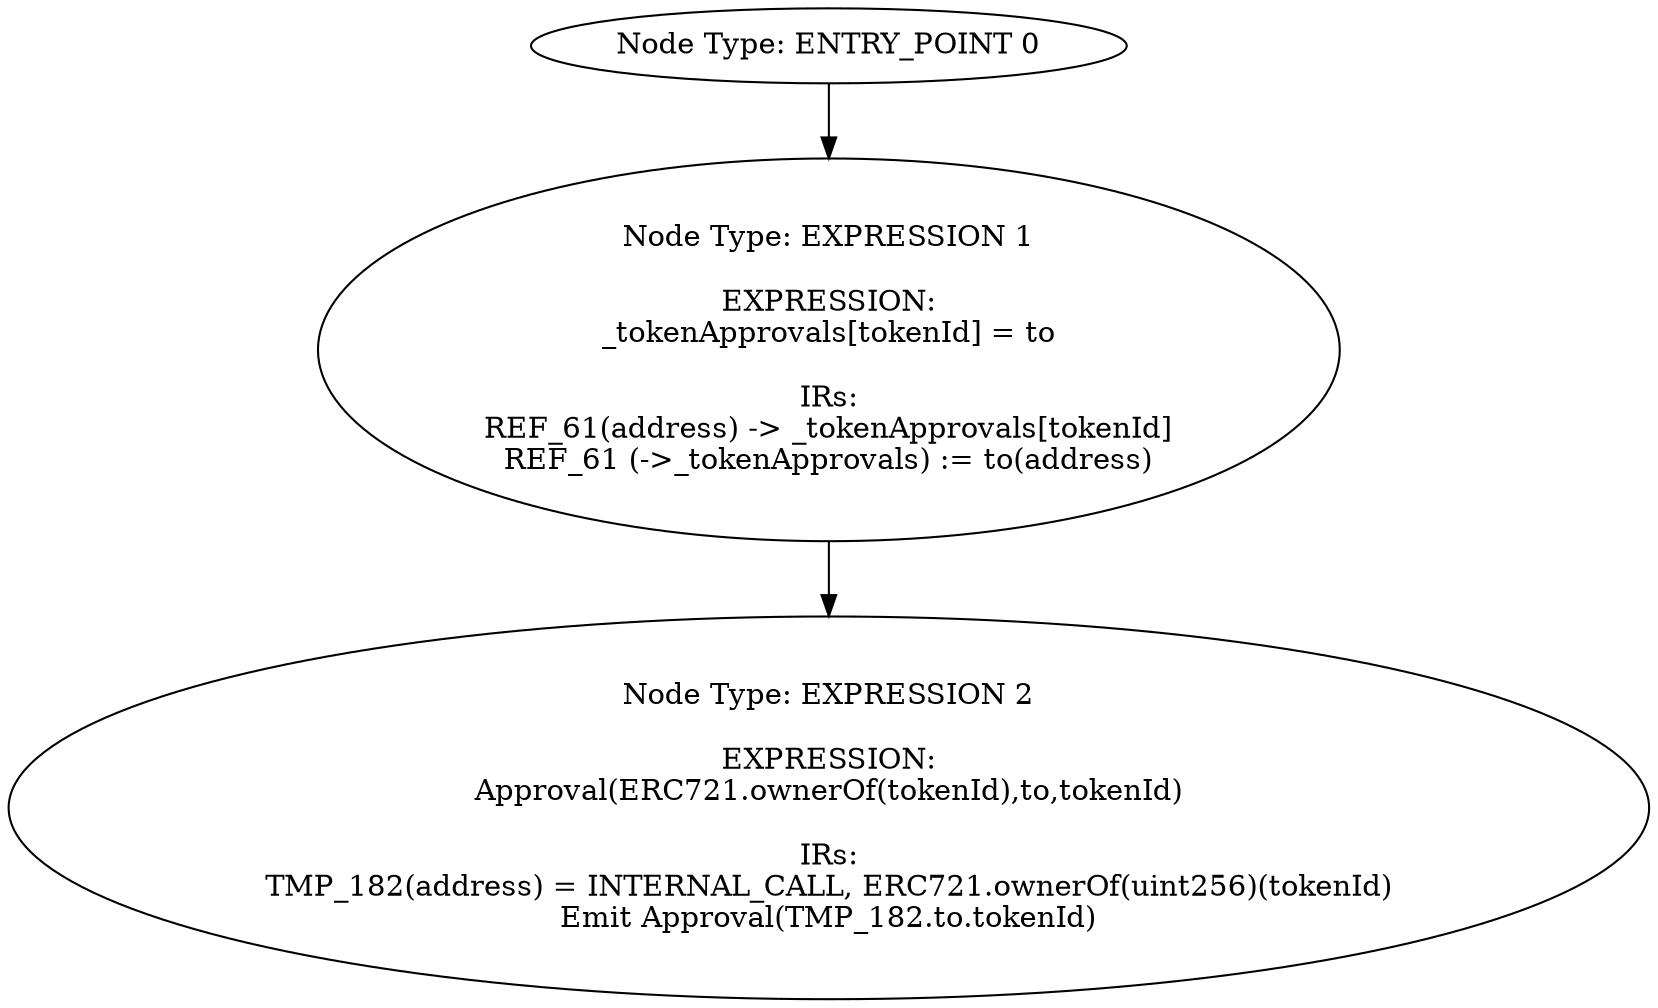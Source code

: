 digraph{
0[label="Node Type: ENTRY_POINT 0
"];
0->1;
1[label="Node Type: EXPRESSION 1

EXPRESSION:
_tokenApprovals[tokenId] = to

IRs:
REF_61(address) -> _tokenApprovals[tokenId]
REF_61 (->_tokenApprovals) := to(address)"];
1->2;
2[label="Node Type: EXPRESSION 2

EXPRESSION:
Approval(ERC721.ownerOf(tokenId),to,tokenId)

IRs:
TMP_182(address) = INTERNAL_CALL, ERC721.ownerOf(uint256)(tokenId)
Emit Approval(TMP_182.to.tokenId)"];
}

